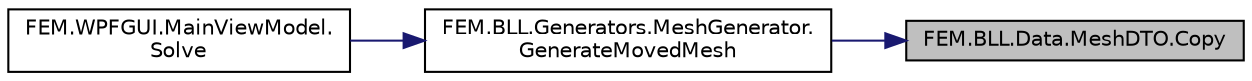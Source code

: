 digraph "FEM.BLL.Data.MeshDTO.Copy"
{
 // LATEX_PDF_SIZE
  edge [fontname="Helvetica",fontsize="10",labelfontname="Helvetica",labelfontsize="10"];
  node [fontname="Helvetica",fontsize="10",shape=record];
  rankdir="RL";
  Node1 [label="FEM.BLL.Data.MeshDTO.Copy",height=0.2,width=0.4,color="black", fillcolor="grey75", style="filled", fontcolor="black",tooltip="Создаёт копию сетки"];
  Node1 -> Node2 [dir="back",color="midnightblue",fontsize="10",style="solid",fontname="Helvetica"];
  Node2 [label="FEM.BLL.Generators.MeshGenerator.\lGenerateMovedMesh",height=0.2,width=0.4,color="black", fillcolor="white", style="filled",URL="$class_f_e_m_1_1_b_l_l_1_1_generators_1_1_mesh_generator.html#ac849bfebcb4047be579acce28519f768",tooltip="Получает копию текущей сетки, в которой узлы перемещены"];
  Node2 -> Node3 [dir="back",color="midnightblue",fontsize="10",style="solid",fontname="Helvetica"];
  Node3 [label="FEM.WPFGUI.MainViewModel.\lSolve",height=0.2,width=0.4,color="black", fillcolor="white", style="filled",URL="$class_f_e_m_1_1_w_p_f_g_u_i_1_1_main_view_model.html#a670c4cdee3fdd4ba54ef4e76a4db8b0c",tooltip=" "];
}
